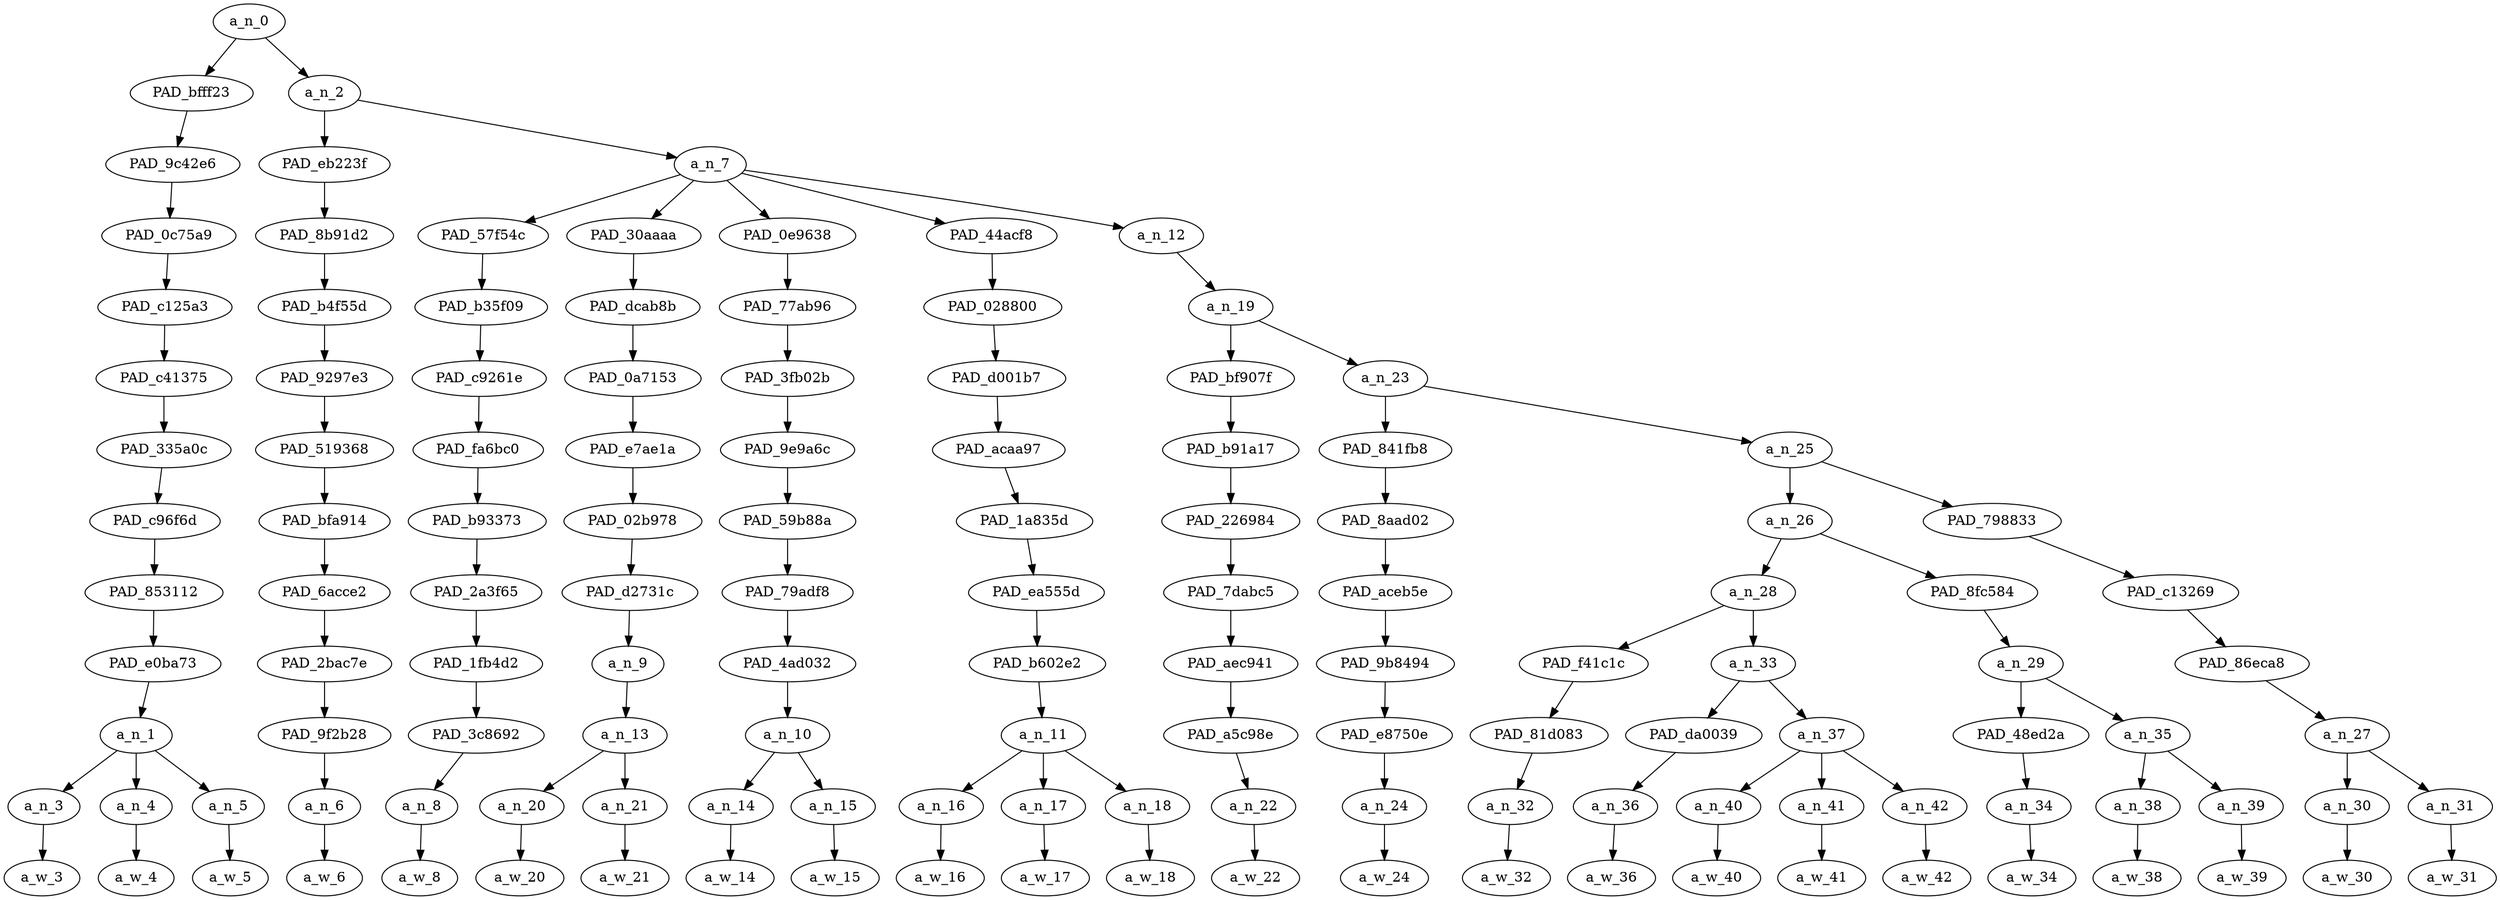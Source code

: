 strict digraph "" {
	a_n_0	[div_dir=-1,
		index=0,
		level=12,
		pos="3.31171875,12!",
		text_span="[0, 1, 2, 3, 4, 5, 6, 7, 8, 9, 10, 11, 12, 13, 14, 15, 16, 17, 18, 19, 20, 21, 22, 23]",
		value=1.00000003];
	PAD_bfff23	[div_dir=1,
		index=0,
		level=11,
		pos="1.0,11!",
		text_span="[0, 1, 2]",
		value=0.36301510];
	a_n_0 -> PAD_bfff23;
	a_n_2	[div_dir=-1,
		index=1,
		level=11,
		pos="5.6234375,11!",
		text_span="[3, 4, 5, 6, 7, 8, 9, 10, 11, 12, 13, 14, 15, 16, 17, 18, 19, 20, 21, 22, 23]",
		value=0.63696032];
	a_n_0 -> a_n_2;
	PAD_9c42e6	[div_dir=1,
		index=0,
		level=10,
		pos="1.0,10!",
		text_span="[0, 1, 2]",
		value=0.36301510];
	PAD_bfff23 -> PAD_9c42e6;
	PAD_0c75a9	[div_dir=1,
		index=0,
		level=9,
		pos="1.0,9!",
		text_span="[0, 1, 2]",
		value=0.36301510];
	PAD_9c42e6 -> PAD_0c75a9;
	PAD_c125a3	[div_dir=1,
		index=0,
		level=8,
		pos="1.0,8!",
		text_span="[0, 1, 2]",
		value=0.36301510];
	PAD_0c75a9 -> PAD_c125a3;
	PAD_c41375	[div_dir=1,
		index=0,
		level=7,
		pos="1.0,7!",
		text_span="[0, 1, 2]",
		value=0.36301510];
	PAD_c125a3 -> PAD_c41375;
	PAD_335a0c	[div_dir=1,
		index=0,
		level=6,
		pos="1.0,6!",
		text_span="[0, 1, 2]",
		value=0.36301510];
	PAD_c41375 -> PAD_335a0c;
	PAD_c96f6d	[div_dir=1,
		index=0,
		level=5,
		pos="1.0,5!",
		text_span="[0, 1, 2]",
		value=0.36301510];
	PAD_335a0c -> PAD_c96f6d;
	PAD_853112	[div_dir=1,
		index=0,
		level=4,
		pos="1.0,4!",
		text_span="[0, 1, 2]",
		value=0.36301510];
	PAD_c96f6d -> PAD_853112;
	PAD_e0ba73	[div_dir=1,
		index=0,
		level=3,
		pos="1.0,3!",
		text_span="[0, 1, 2]",
		value=0.36301510];
	PAD_853112 -> PAD_e0ba73;
	a_n_1	[div_dir=1,
		index=0,
		level=2,
		pos="1.0,2!",
		text_span="[0, 1, 2]",
		value=0.36301510];
	PAD_e0ba73 -> a_n_1;
	a_n_3	[div_dir=1,
		index=0,
		level=1,
		pos="0.0,1!",
		text_span="[0]",
		value=0.12932788];
	a_n_1 -> a_n_3;
	a_n_4	[div_dir=1,
		index=1,
		level=1,
		pos="1.0,1!",
		text_span="[1]",
		value=0.14714442];
	a_n_1 -> a_n_4;
	a_n_5	[div_dir=-1,
		index=2,
		level=1,
		pos="2.0,1!",
		text_span="[2]",
		value=0.08595427];
	a_n_1 -> a_n_5;
	a_w_3	[div_dir=0,
		index=0,
		level=0,
		pos="0,0!",
		text_span="[0]",
		value="<user>"];
	a_n_3 -> a_w_3;
	a_w_4	[div_dir=0,
		index=1,
		level=0,
		pos="1,0!",
		text_span="[1]",
		value="<user>1"];
	a_n_4 -> a_w_4;
	a_w_5	[div_dir=0,
		index=2,
		level=0,
		pos="2,0!",
		text_span="[2]",
		value=sikhs];
	a_n_5 -> a_w_5;
	PAD_eb223f	[div_dir=1,
		index=1,
		level=10,
		pos="3.0,10!",
		text_span="[3]",
		value=0.04095632];
	a_n_2 -> PAD_eb223f;
	a_n_7	[div_dir=-1,
		index=2,
		level=10,
		pos="8.246875,10!",
		text_span="[4, 5, 6, 7, 8, 9, 10, 11, 12, 13, 14, 15, 16, 17, 18, 19, 20, 21, 22, 23]",
		value=0.59585213];
	a_n_2 -> a_n_7;
	PAD_8b91d2	[div_dir=1,
		index=1,
		level=9,
		pos="3.0,9!",
		text_span="[3]",
		value=0.04095632];
	PAD_eb223f -> PAD_8b91d2;
	PAD_b4f55d	[div_dir=1,
		index=1,
		level=8,
		pos="3.0,8!",
		text_span="[3]",
		value=0.04095632];
	PAD_8b91d2 -> PAD_b4f55d;
	PAD_9297e3	[div_dir=1,
		index=1,
		level=7,
		pos="3.0,7!",
		text_span="[3]",
		value=0.04095632];
	PAD_b4f55d -> PAD_9297e3;
	PAD_519368	[div_dir=1,
		index=1,
		level=6,
		pos="3.0,6!",
		text_span="[3]",
		value=0.04095632];
	PAD_9297e3 -> PAD_519368;
	PAD_bfa914	[div_dir=1,
		index=1,
		level=5,
		pos="3.0,5!",
		text_span="[3]",
		value=0.04095632];
	PAD_519368 -> PAD_bfa914;
	PAD_6acce2	[div_dir=1,
		index=1,
		level=4,
		pos="3.0,4!",
		text_span="[3]",
		value=0.04095632];
	PAD_bfa914 -> PAD_6acce2;
	PAD_2bac7e	[div_dir=1,
		index=1,
		level=3,
		pos="3.0,3!",
		text_span="[3]",
		value=0.04095632];
	PAD_6acce2 -> PAD_2bac7e;
	PAD_9f2b28	[div_dir=1,
		index=1,
		level=2,
		pos="3.0,2!",
		text_span="[3]",
		value=0.04095632];
	PAD_2bac7e -> PAD_9f2b28;
	a_n_6	[div_dir=1,
		index=3,
		level=1,
		pos="3.0,1!",
		text_span="[3]",
		value=0.04095632];
	PAD_9f2b28 -> a_n_6;
	a_w_6	[div_dir=0,
		index=3,
		level=0,
		pos="3,0!",
		text_span="[3]",
		value=get];
	a_n_6 -> a_w_6;
	PAD_57f54c	[div_dir=-1,
		index=2,
		level=9,
		pos="4.0,9!",
		text_span="[4]",
		value=0.04170655];
	a_n_7 -> PAD_57f54c;
	PAD_30aaaa	[div_dir=-1,
		index=3,
		level=9,
		pos="5.5,9!",
		text_span="[5, 6]",
		value=0.12663680];
	a_n_7 -> PAD_30aaaa;
	PAD_0e9638	[div_dir=-1,
		index=4,
		level=9,
		pos="7.5,9!",
		text_span="[7, 8]",
		value=0.10795236];
	a_n_7 -> PAD_0e9638;
	PAD_44acf8	[div_dir=-1,
		index=5,
		level=9,
		pos="10.0,9!",
		text_span="[9, 10, 11]",
		value=0.04690764];
	a_n_7 -> PAD_44acf8;
	a_n_12	[div_dir=-1,
		index=6,
		level=9,
		pos="14.234375,9!",
		text_span="[12, 13, 14, 15, 16, 17, 18, 19, 20, 21, 22, 23]",
		value=0.27247756];
	a_n_7 -> a_n_12;
	PAD_b35f09	[div_dir=-1,
		index=2,
		level=8,
		pos="4.0,8!",
		text_span="[4]",
		value=0.04170655];
	PAD_57f54c -> PAD_b35f09;
	PAD_c9261e	[div_dir=-1,
		index=2,
		level=7,
		pos="4.0,7!",
		text_span="[4]",
		value=0.04170655];
	PAD_b35f09 -> PAD_c9261e;
	PAD_fa6bc0	[div_dir=-1,
		index=2,
		level=6,
		pos="4.0,6!",
		text_span="[4]",
		value=0.04170655];
	PAD_c9261e -> PAD_fa6bc0;
	PAD_b93373	[div_dir=-1,
		index=2,
		level=5,
		pos="4.0,5!",
		text_span="[4]",
		value=0.04170655];
	PAD_fa6bc0 -> PAD_b93373;
	PAD_2a3f65	[div_dir=-1,
		index=2,
		level=4,
		pos="4.0,4!",
		text_span="[4]",
		value=0.04170655];
	PAD_b93373 -> PAD_2a3f65;
	PAD_1fb4d2	[div_dir=-1,
		index=2,
		level=3,
		pos="4.0,3!",
		text_span="[4]",
		value=0.04170655];
	PAD_2a3f65 -> PAD_1fb4d2;
	PAD_3c8692	[div_dir=-1,
		index=2,
		level=2,
		pos="4.0,2!",
		text_span="[4]",
		value=0.04170655];
	PAD_1fb4d2 -> PAD_3c8692;
	a_n_8	[div_dir=-1,
		index=4,
		level=1,
		pos="4.0,1!",
		text_span="[4]",
		value=0.04170655];
	PAD_3c8692 -> a_n_8;
	a_w_8	[div_dir=0,
		index=4,
		level=0,
		pos="4,0!",
		text_span="[4]",
		value=called];
	a_n_8 -> a_w_8;
	PAD_dcab8b	[div_dir=-1,
		index=3,
		level=8,
		pos="5.5,8!",
		text_span="[5, 6]",
		value=0.12663680];
	PAD_30aaaa -> PAD_dcab8b;
	PAD_0a7153	[div_dir=-1,
		index=3,
		level=7,
		pos="5.5,7!",
		text_span="[5, 6]",
		value=0.12663680];
	PAD_dcab8b -> PAD_0a7153;
	PAD_e7ae1a	[div_dir=-1,
		index=3,
		level=6,
		pos="5.5,6!",
		text_span="[5, 6]",
		value=0.12663680];
	PAD_0a7153 -> PAD_e7ae1a;
	PAD_02b978	[div_dir=-1,
		index=3,
		level=5,
		pos="5.5,5!",
		text_span="[5, 6]",
		value=0.12663680];
	PAD_e7ae1a -> PAD_02b978;
	PAD_d2731c	[div_dir=-1,
		index=3,
		level=4,
		pos="5.5,4!",
		text_span="[5, 6]",
		value=0.12663680];
	PAD_02b978 -> PAD_d2731c;
	a_n_9	[div_dir=-1,
		index=3,
		level=3,
		pos="5.5,3!",
		text_span="[5, 6]",
		value=0.12663680];
	PAD_d2731c -> a_n_9;
	a_n_13	[div_dir=-1,
		index=3,
		level=2,
		pos="5.5,2!",
		text_span="[5, 6]",
		value=0.12627028];
	a_n_9 -> a_n_13;
	a_n_20	[div_dir=-1,
		index=5,
		level=1,
		pos="5.0,1!",
		text_span="[5]",
		value=0.08779570];
	a_n_13 -> a_n_20;
	a_n_21	[div_dir=1,
		index=6,
		level=1,
		pos="6.0,1!",
		text_span="[6]",
		value=0.03810806];
	a_n_13 -> a_n_21;
	a_w_20	[div_dir=0,
		index=5,
		level=0,
		pos="5,0!",
		text_span="[5]",
		value=towel];
	a_n_20 -> a_w_20;
	a_w_21	[div_dir=0,
		index=6,
		level=0,
		pos="6,0!",
		text_span="[6]",
		value=head];
	a_n_21 -> a_w_21;
	PAD_77ab96	[div_dir=-1,
		index=4,
		level=8,
		pos="7.5,8!",
		text_span="[7, 8]",
		value=0.10795236];
	PAD_0e9638 -> PAD_77ab96;
	PAD_3fb02b	[div_dir=-1,
		index=4,
		level=7,
		pos="7.5,7!",
		text_span="[7, 8]",
		value=0.10795236];
	PAD_77ab96 -> PAD_3fb02b;
	PAD_9e9a6c	[div_dir=-1,
		index=4,
		level=6,
		pos="7.5,6!",
		text_span="[7, 8]",
		value=0.10795236];
	PAD_3fb02b -> PAD_9e9a6c;
	PAD_59b88a	[div_dir=-1,
		index=4,
		level=5,
		pos="7.5,5!",
		text_span="[7, 8]",
		value=0.10795236];
	PAD_9e9a6c -> PAD_59b88a;
	PAD_79adf8	[div_dir=-1,
		index=4,
		level=4,
		pos="7.5,4!",
		text_span="[7, 8]",
		value=0.10795236];
	PAD_59b88a -> PAD_79adf8;
	PAD_4ad032	[div_dir=-1,
		index=4,
		level=3,
		pos="7.5,3!",
		text_span="[7, 8]",
		value=0.10795236];
	PAD_79adf8 -> PAD_4ad032;
	a_n_10	[div_dir=-1,
		index=4,
		level=2,
		pos="7.5,2!",
		text_span="[7, 8]",
		value=0.10795236];
	PAD_4ad032 -> a_n_10;
	a_n_14	[div_dir=-1,
		index=7,
		level=1,
		pos="7.0,1!",
		text_span="[7]",
		value=0.02526801];
	a_n_10 -> a_n_14;
	a_n_15	[div_dir=-1,
		index=8,
		level=1,
		pos="8.0,1!",
		text_span="[8]",
		value=0.08263951];
	a_n_10 -> a_n_15;
	a_w_14	[div_dir=0,
		index=7,
		level=0,
		pos="7,0!",
		text_span="[7]",
		value=by];
	a_n_14 -> a_w_14;
	a_w_15	[div_dir=0,
		index=8,
		level=0,
		pos="8,0!",
		text_span="[8]",
		value=racists];
	a_n_15 -> a_w_15;
	PAD_028800	[div_dir=-1,
		index=5,
		level=8,
		pos="10.0,8!",
		text_span="[9, 10, 11]",
		value=0.04690764];
	PAD_44acf8 -> PAD_028800;
	PAD_d001b7	[div_dir=-1,
		index=5,
		level=7,
		pos="10.0,7!",
		text_span="[9, 10, 11]",
		value=0.04690764];
	PAD_028800 -> PAD_d001b7;
	PAD_acaa97	[div_dir=-1,
		index=5,
		level=6,
		pos="10.0,6!",
		text_span="[9, 10, 11]",
		value=0.04690764];
	PAD_d001b7 -> PAD_acaa97;
	PAD_1a835d	[div_dir=-1,
		index=5,
		level=5,
		pos="10.0,5!",
		text_span="[9, 10, 11]",
		value=0.04690764];
	PAD_acaa97 -> PAD_1a835d;
	PAD_ea555d	[div_dir=-1,
		index=5,
		level=4,
		pos="10.0,4!",
		text_span="[9, 10, 11]",
		value=0.04690764];
	PAD_1a835d -> PAD_ea555d;
	PAD_b602e2	[div_dir=-1,
		index=5,
		level=3,
		pos="10.0,3!",
		text_span="[9, 10, 11]",
		value=0.04690764];
	PAD_ea555d -> PAD_b602e2;
	a_n_11	[div_dir=-1,
		index=5,
		level=2,
		pos="10.0,2!",
		text_span="[9, 10, 11]",
		value=0.04690764];
	PAD_b602e2 -> a_n_11;
	a_n_16	[div_dir=-1,
		index=9,
		level=1,
		pos="9.0,1!",
		text_span="[9]",
		value=0.01610560];
	a_n_11 -> a_n_16;
	a_n_17	[div_dir=-1,
		index=10,
		level=1,
		pos="10.0,1!",
		text_span="[10]",
		value=0.01493074];
	a_n_11 -> a_n_17;
	a_n_18	[div_dir=-1,
		index=11,
		level=1,
		pos="11.0,1!",
		text_span="[11]",
		value=0.01581242];
	a_n_11 -> a_n_18;
	a_w_16	[div_dir=0,
		index=9,
		level=0,
		pos="9,0!",
		text_span="[9]",
		value=all];
	a_n_16 -> a_w_16;
	a_w_17	[div_dir=0,
		index=10,
		level=0,
		pos="10,0!",
		text_span="[10]",
		value=the];
	a_n_17 -> a_w_17;
	a_w_18	[div_dir=0,
		index=11,
		level=0,
		pos="11,0!",
		text_span="[11]",
		value=time];
	a_n_18 -> a_w_18;
	a_n_19	[div_dir=-1,
		index=6,
		level=8,
		pos="14.234375,8!",
		text_span="[12, 13, 14, 15, 16, 17, 18, 19, 20, 21, 22, 23]",
		value=0.27245435];
	a_n_12 -> a_n_19;
	PAD_bf907f	[div_dir=1,
		index=6,
		level=7,
		pos="12.0,7!",
		text_span="[12]",
		value=0.01389027];
	a_n_19 -> PAD_bf907f;
	a_n_23	[div_dir=-1,
		index=7,
		level=7,
		pos="16.46875,7!",
		text_span="[13, 14, 15, 16, 17, 18, 19, 20, 21, 22, 23]",
		value=0.25854087];
	a_n_19 -> a_n_23;
	PAD_b91a17	[div_dir=1,
		index=6,
		level=6,
		pos="12.0,6!",
		text_span="[12]",
		value=0.01389027];
	PAD_bf907f -> PAD_b91a17;
	PAD_226984	[div_dir=1,
		index=6,
		level=5,
		pos="12.0,5!",
		text_span="[12]",
		value=0.01389027];
	PAD_b91a17 -> PAD_226984;
	PAD_7dabc5	[div_dir=1,
		index=6,
		level=4,
		pos="12.0,4!",
		text_span="[12]",
		value=0.01389027];
	PAD_226984 -> PAD_7dabc5;
	PAD_aec941	[div_dir=1,
		index=6,
		level=3,
		pos="12.0,3!",
		text_span="[12]",
		value=0.01389027];
	PAD_7dabc5 -> PAD_aec941;
	PAD_a5c98e	[div_dir=1,
		index=6,
		level=2,
		pos="12.0,2!",
		text_span="[12]",
		value=0.01389027];
	PAD_aec941 -> PAD_a5c98e;
	a_n_22	[div_dir=1,
		index=12,
		level=1,
		pos="12.0,1!",
		text_span="[12]",
		value=0.01389027];
	PAD_a5c98e -> a_n_22;
	a_w_22	[div_dir=0,
		index=12,
		level=0,
		pos="12,0!",
		text_span="[12]",
		value=to];
	a_n_22 -> a_w_22;
	PAD_841fb8	[div_dir=1,
		index=7,
		level=6,
		pos="13.0,6!",
		text_span="[13]",
		value=0.01720681];
	a_n_23 -> PAD_841fb8;
	a_n_25	[div_dir=-1,
		index=8,
		level=6,
		pos="19.9375,6!",
		text_span="[14, 15, 16, 17, 18, 19, 20, 21, 22, 23]",
		value=0.24130573];
	a_n_23 -> a_n_25;
	PAD_8aad02	[div_dir=1,
		index=7,
		level=5,
		pos="13.0,5!",
		text_span="[13]",
		value=0.01720681];
	PAD_841fb8 -> PAD_8aad02;
	PAD_aceb5e	[div_dir=1,
		index=7,
		level=4,
		pos="13.0,4!",
		text_span="[13]",
		value=0.01720681];
	PAD_8aad02 -> PAD_aceb5e;
	PAD_9b8494	[div_dir=1,
		index=7,
		level=3,
		pos="13.0,3!",
		text_span="[13]",
		value=0.01720681];
	PAD_aceb5e -> PAD_9b8494;
	PAD_e8750e	[div_dir=1,
		index=7,
		level=2,
		pos="13.0,2!",
		text_span="[13]",
		value=0.01720681];
	PAD_9b8494 -> PAD_e8750e;
	a_n_24	[div_dir=1,
		index=13,
		level=1,
		pos="13.0,1!",
		text_span="[13]",
		value=0.01720681];
	PAD_e8750e -> a_n_24;
	a_w_24	[div_dir=0,
		index=13,
		level=0,
		pos="13,0!",
		text_span="[13]",
		value=have];
	a_n_24 -> a_w_24;
	a_n_26	[div_dir=-1,
		index=8,
		level=5,
		pos="17.375,5!",
		text_span="[14, 15, 16, 17, 18, 19, 20, 21]",
		value=0.18142021];
	a_n_25 -> a_n_26;
	PAD_798833	[div_dir=-1,
		index=9,
		level=5,
		pos="22.5,5!",
		text_span="[22, 23]",
		value=0.05984126];
	a_n_25 -> PAD_798833;
	a_n_28	[div_dir=1,
		index=8,
		level=4,
		pos="15.0,4!",
		text_span="[14, 15, 16, 17, 18]",
		value=0.13243790];
	a_n_26 -> a_n_28;
	PAD_8fc584	[div_dir=-1,
		index=9,
		level=4,
		pos="19.75,4!",
		text_span="[19, 20, 21]",
		value=0.04896891];
	a_n_26 -> PAD_8fc584;
	PAD_f41c1c	[div_dir=1,
		index=8,
		level=3,
		pos="14.0,3!",
		text_span="[14]",
		value=0.02159287];
	a_n_28 -> PAD_f41c1c;
	a_n_33	[div_dir=1,
		index=9,
		level=3,
		pos="16.0,3!",
		text_span="[15, 16, 17, 18]",
		value=0.11081634];
	a_n_28 -> a_n_33;
	PAD_81d083	[div_dir=1,
		index=8,
		level=2,
		pos="14.0,2!",
		text_span="[14]",
		value=0.02159287];
	PAD_f41c1c -> PAD_81d083;
	a_n_32	[div_dir=1,
		index=14,
		level=1,
		pos="14.0,1!",
		text_span="[14]",
		value=0.02159287];
	PAD_81d083 -> a_n_32;
	a_w_32	[div_dir=0,
		index=14,
		level=0,
		pos="14,0!",
		text_span="[14]",
		value=someone];
	a_n_32 -> a_w_32;
	PAD_da0039	[div_dir=1,
		index=9,
		level=2,
		pos="15.0,2!",
		text_span="[15]",
		value=0.01458214];
	a_n_33 -> PAD_da0039;
	a_n_37	[div_dir=-1,
		index=10,
		level=2,
		pos="17.0,2!",
		text_span="[16, 17, 18]",
		value=0.09622871];
	a_n_33 -> a_n_37;
	a_n_36	[div_dir=1,
		index=15,
		level=1,
		pos="15.0,1!",
		text_span="[15]",
		value=0.01458214];
	PAD_da0039 -> a_n_36;
	a_w_36	[div_dir=0,
		index=15,
		level=0,
		pos="15,0!",
		text_span="[15]",
		value=from];
	a_n_36 -> a_w_36;
	a_n_40	[div_dir=1,
		index=16,
		level=1,
		pos="16.0,1!",
		text_span="[16]",
		value=0.01948303];
	a_n_37 -> a_n_40;
	a_n_41	[div_dir=-1,
		index=17,
		level=1,
		pos="17.0,1!",
		text_span="[17]",
		value=0.05010289];
	a_n_37 -> a_n_41;
	a_n_42	[div_dir=1,
		index=18,
		level=1,
		pos="18.0,1!",
		text_span="[18]",
		value=0.02659458];
	a_n_37 -> a_n_42;
	a_w_40	[div_dir=0,
		index=16,
		level=0,
		pos="16,0!",
		text_span="[16]",
		value=a];
	a_n_40 -> a_w_40;
	a_w_41	[div_dir=0,
		index=17,
		level=0,
		pos="17,0!",
		text_span="[17]",
		value=sikh];
	a_n_41 -> a_w_41;
	a_w_42	[div_dir=0,
		index=18,
		level=0,
		pos="18,0!",
		text_span="[18]",
		value=family];
	a_n_42 -> a_w_42;
	a_n_29	[div_dir=-1,
		index=10,
		level=3,
		pos="19.75,3!",
		text_span="[19, 20, 21]",
		value=0.04896891];
	PAD_8fc584 -> a_n_29;
	PAD_48ed2a	[div_dir=-1,
		index=11,
		level=2,
		pos="19.0,2!",
		text_span="[19]",
		value=0.01599736];
	a_n_29 -> PAD_48ed2a;
	a_n_35	[div_dir=-1,
		index=12,
		level=2,
		pos="20.5,2!",
		text_span="[20, 21]",
		value=0.03291408];
	a_n_29 -> a_n_35;
	a_n_34	[div_dir=-1,
		index=19,
		level=1,
		pos="19.0,1!",
		text_span="[19]",
		value=0.01599736];
	PAD_48ed2a -> a_n_34;
	a_w_34	[div_dir=0,
		index=19,
		level=0,
		pos="19,0!",
		text_span="[19]",
		value=do];
	a_n_34 -> a_w_34;
	a_n_38	[div_dir=-1,
		index=20,
		level=1,
		pos="20.0,1!",
		text_span="[20]",
		value=0.01403524];
	a_n_35 -> a_n_38;
	a_n_39	[div_dir=-1,
		index=21,
		level=1,
		pos="21.0,1!",
		text_span="[21]",
		value=0.01882863];
	a_n_35 -> a_n_39;
	a_w_38	[div_dir=0,
		index=20,
		level=0,
		pos="20,0!",
		text_span="[20]",
		value=the1];
	a_n_38 -> a_w_38;
	a_w_39	[div_dir=0,
		index=21,
		level=0,
		pos="21,0!",
		text_span="[21]",
		value=same];
	a_n_39 -> a_w_39;
	PAD_c13269	[div_dir=-1,
		index=10,
		level=4,
		pos="22.5,4!",
		text_span="[22, 23]",
		value=0.05984126];
	PAD_798833 -> PAD_c13269;
	PAD_86eca8	[div_dir=-1,
		index=11,
		level=3,
		pos="22.5,3!",
		text_span="[22, 23]",
		value=0.05984126];
	PAD_c13269 -> PAD_86eca8;
	a_n_27	[div_dir=-1,
		index=13,
		level=2,
		pos="22.5,2!",
		text_span="[22, 23]",
		value=0.05984126];
	PAD_86eca8 -> a_n_27;
	a_n_30	[div_dir=1,
		index=22,
		level=1,
		pos="22.0,1!",
		text_span="[22]",
		value=0.02418336];
	a_n_27 -> a_n_30;
	a_n_31	[div_dir=-1,
		index=23,
		level=1,
		pos="23.0,1!",
		text_span="[23]",
		value=0.03558137];
	a_n_27 -> a_n_31;
	a_w_30	[div_dir=0,
		index=22,
		level=0,
		pos="22,0!",
		text_span="[22]",
		value=is];
	a_n_30 -> a_w_30;
	a_w_31	[div_dir=0,
		index=23,
		level=0,
		pos="23,0!",
		text_span="[23]",
		value=ridiculous];
	a_n_31 -> a_w_31;
}
